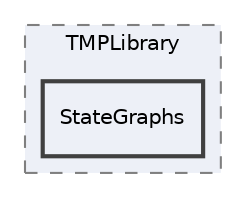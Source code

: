 digraph "StateGraphs"
{
 // LATEX_PDF_SIZE
  edge [fontname="Helvetica",fontsize="10",labelfontname="Helvetica",labelfontsize="10"];
  node [fontname="Helvetica",fontsize="10",shape=record];
  compound=true
  subgraph clusterdir_b80fd4d84702310eb36fdf4f54b30238 {
    graph [ bgcolor="#edf0f7", pencolor="grey50", style="filled,dashed,", label="TMPLibrary", fontname="Helvetica", fontsize="10", URL="dir_b80fd4d84702310eb36fdf4f54b30238.html"]
  dir_9640b31b81436f88def6d549463c504c [shape=box, label="StateGraphs", style="filled,bold,", fillcolor="#edf0f7", color="grey25", URL="dir_9640b31b81436f88def6d549463c504c.html"];
  }
}
